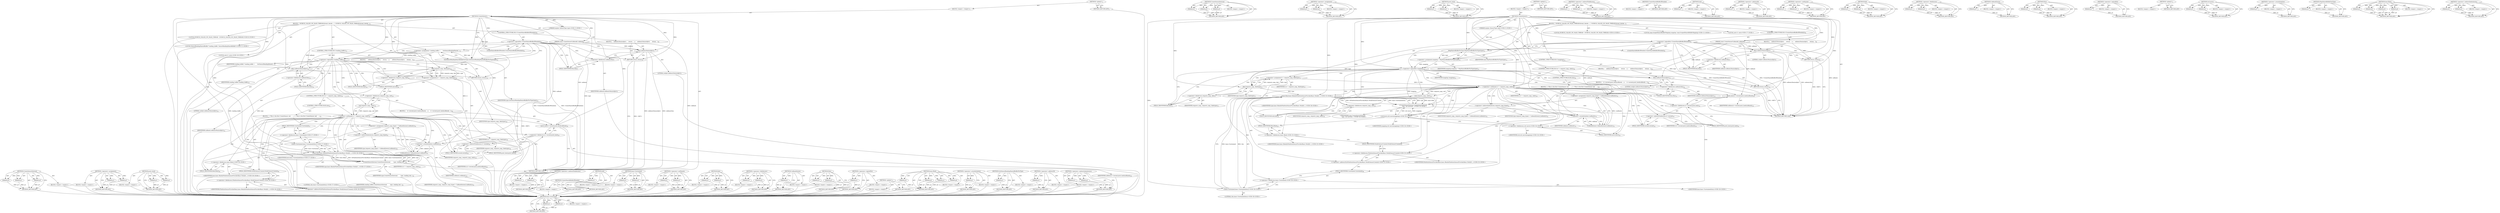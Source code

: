 digraph "&lt;operator&gt;.indirectIndexAccess" {
vulnerable_205 [label=<(METHOD,base.Unretained)>];
vulnerable_206 [label=<(PARAM,p1)>];
vulnerable_207 [label=<(PARAM,p2)>];
vulnerable_208 [label=<(BLOCK,&lt;empty&gt;,&lt;empty&gt;)>];
vulnerable_209 [label=<(METHOD_RETURN,ANY)>];
vulnerable_183 [label=<(METHOD,CreateSensorInternal)>];
vulnerable_184 [label=<(PARAM,p1)>];
vulnerable_185 [label=<(PARAM,p2)>];
vulnerable_186 [label=<(PARAM,p3)>];
vulnerable_187 [label=<(BLOCK,&lt;empty&gt;,&lt;empty&gt;)>];
vulnerable_188 [label=<(METHOD_RETURN,ANY)>];
vulnerable_137 [label=<(METHOD,&lt;operator&gt;.assignment)>];
vulnerable_138 [label=<(PARAM,p1)>];
vulnerable_139 [label=<(PARAM,p2)>];
vulnerable_140 [label=<(BLOCK,&lt;empty&gt;,&lt;empty&gt;)>];
vulnerable_141 [label=<(METHOD_RETURN,ANY)>];
vulnerable_160 [label=<(METHOD,push_back)>];
vulnerable_161 [label=<(PARAM,p1)>];
vulnerable_162 [label=<(PARAM,p2)>];
vulnerable_163 [label=<(BLOCK,&lt;empty&gt;,&lt;empty&gt;)>];
vulnerable_164 [label=<(METHOD_RETURN,ANY)>];
vulnerable_6 [label=<(METHOD,&lt;global&gt;)<SUB>1</SUB>>];
vulnerable_7 [label=<(BLOCK,&lt;empty&gt;,&lt;empty&gt;)<SUB>1</SUB>>];
vulnerable_8 [label=<(METHOD,CreateSensor)<SUB>1</SUB>>];
vulnerable_9 [label="<(PARAM,mojom::SensorType type)<SUB>2</SUB>>"];
vulnerable_10 [label=<(PARAM,const CreateSensorCallback&amp; callback)<SUB>3</SUB>>];
vulnerable_11 [label=<(BLOCK,{
  DCHECK_CALLED_ON_VALID_THREAD(thread_checke...,{
  DCHECK_CALLED_ON_VALID_THREAD(thread_checke...)<SUB>3</SUB>>];
vulnerable_12 [label="<(LOCAL,DCHECK_CALLED_ON_VALID_THREAD : DCHECK_CALLED_ON_VALID_THREAD)<SUB>4</SUB>>"];
vulnerable_13 [label=<(CONTROL_STRUCTURE,IF,if (!CreateSharedBufferIfNeeded()))<SUB>6</SUB>>];
vulnerable_14 [label=<(&lt;operator&gt;.logicalNot,!CreateSharedBufferIfNeeded())<SUB>6</SUB>>];
vulnerable_15 [label=<(CreateSharedBufferIfNeeded,CreateSharedBufferIfNeeded())<SUB>6</SUB>>];
vulnerable_16 [label=<(BLOCK,{
    callback.Run(nullptr);
     return;
   },{
    callback.Run(nullptr);
     return;
   })<SUB>6</SUB>>];
vulnerable_17 [label=<(Run,callback.Run(nullptr))<SUB>7</SUB>>];
vulnerable_18 [label=<(&lt;operator&gt;.fieldAccess,callback.Run)<SUB>7</SUB>>];
vulnerable_19 [label=<(IDENTIFIER,callback,callback.Run(nullptr))<SUB>7</SUB>>];
vulnerable_20 [label=<(FIELD_IDENTIFIER,Run,Run)<SUB>7</SUB>>];
vulnerable_21 [label=<(LITERAL,nullptr,callback.Run(nullptr))<SUB>7</SUB>>];
vulnerable_22 [label=<(RETURN,return;,return;)<SUB>8</SUB>>];
vulnerable_23 [label="<(LOCAL,mojo.ScopedSharedBufferMapping mapping: mojo.ScopedSharedBufferMapping)<SUB>11</SUB>>"];
vulnerable_24 [label=<(&lt;operator&gt;.assignment,mapping = MapSharedBufferForType(type))<SUB>11</SUB>>];
vulnerable_25 [label=<(IDENTIFIER,mapping,mapping = MapSharedBufferForType(type))<SUB>11</SUB>>];
vulnerable_26 [label=<(MapSharedBufferForType,MapSharedBufferForType(type))<SUB>11</SUB>>];
vulnerable_27 [label=<(IDENTIFIER,type,MapSharedBufferForType(type))<SUB>11</SUB>>];
vulnerable_28 [label=<(CONTROL_STRUCTURE,IF,if (!mapping))<SUB>12</SUB>>];
vulnerable_29 [label=<(&lt;operator&gt;.logicalNot,!mapping)<SUB>12</SUB>>];
vulnerable_30 [label=<(IDENTIFIER,mapping,!mapping)<SUB>12</SUB>>];
vulnerable_31 [label=<(BLOCK,{
     callback.Run(nullptr);
     return;
   },{
     callback.Run(nullptr);
     return;
   })<SUB>12</SUB>>];
vulnerable_32 [label=<(Run,callback.Run(nullptr))<SUB>13</SUB>>];
vulnerable_33 [label=<(&lt;operator&gt;.fieldAccess,callback.Run)<SUB>13</SUB>>];
vulnerable_34 [label=<(IDENTIFIER,callback,callback.Run(nullptr))<SUB>13</SUB>>];
vulnerable_35 [label=<(FIELD_IDENTIFIER,Run,Run)<SUB>13</SUB>>];
vulnerable_36 [label=<(LITERAL,nullptr,callback.Run(nullptr))<SUB>13</SUB>>];
vulnerable_37 [label=<(RETURN,return;,return;)<SUB>14</SUB>>];
vulnerable_38 [label="<(LOCAL,auto it: auto)<SUB>17</SUB>>"];
vulnerable_39 [label=<(&lt;operator&gt;.assignment,it = requests_map_.find(type))<SUB>17</SUB>>];
vulnerable_40 [label=<(IDENTIFIER,it,it = requests_map_.find(type))<SUB>17</SUB>>];
vulnerable_41 [label=<(find,requests_map_.find(type))<SUB>17</SUB>>];
vulnerable_42 [label=<(&lt;operator&gt;.fieldAccess,requests_map_.find)<SUB>17</SUB>>];
vulnerable_43 [label=<(IDENTIFIER,requests_map_,requests_map_.find(type))<SUB>17</SUB>>];
vulnerable_44 [label=<(FIELD_IDENTIFIER,find,find)<SUB>17</SUB>>];
vulnerable_45 [label=<(IDENTIFIER,type,requests_map_.find(type))<SUB>17</SUB>>];
vulnerable_46 [label=<(CONTROL_STRUCTURE,IF,if (it != requests_map_.end()))<SUB>18</SUB>>];
vulnerable_47 [label=<(&lt;operator&gt;.notEquals,it != requests_map_.end())<SUB>18</SUB>>];
vulnerable_48 [label=<(IDENTIFIER,it,it != requests_map_.end())<SUB>18</SUB>>];
vulnerable_49 [label=<(end,requests_map_.end())<SUB>18</SUB>>];
vulnerable_50 [label=<(&lt;operator&gt;.fieldAccess,requests_map_.end)<SUB>18</SUB>>];
vulnerable_51 [label=<(IDENTIFIER,requests_map_,requests_map_.end())<SUB>18</SUB>>];
vulnerable_52 [label=<(FIELD_IDENTIFIER,end,end)<SUB>18</SUB>>];
vulnerable_53 [label=<(BLOCK,{
    it-&gt;second.push_back(callback);
  },{
    it-&gt;second.push_back(callback);
  })<SUB>18</SUB>>];
vulnerable_54 [label=<(push_back,it-&gt;second.push_back(callback))<SUB>19</SUB>>];
vulnerable_55 [label=<(&lt;operator&gt;.fieldAccess,it-&gt;second.push_back)<SUB>19</SUB>>];
vulnerable_56 [label=<(&lt;operator&gt;.indirectFieldAccess,it-&gt;second)<SUB>19</SUB>>];
vulnerable_57 [label=<(IDENTIFIER,it,it-&gt;second.push_back(callback))<SUB>19</SUB>>];
vulnerable_58 [label=<(FIELD_IDENTIFIER,second,second)<SUB>19</SUB>>];
vulnerable_59 [label=<(FIELD_IDENTIFIER,push_back,push_back)<SUB>19</SUB>>];
vulnerable_60 [label=<(IDENTIFIER,callback,it-&gt;second.push_back(callback))<SUB>19</SUB>>];
vulnerable_61 [label=<(CONTROL_STRUCTURE,ELSE,else)<SUB>20</SUB>>];
vulnerable_62 [label=<(BLOCK,{  // This is the first CreateSensor call.
    ...,{  // This is the first CreateSensor call.
    ...)<SUB>20</SUB>>];
vulnerable_63 [label=<(&lt;operator&gt;.assignment,requests_map_[type] = CallbackQueue({callback}))<SUB>21</SUB>>];
vulnerable_64 [label=<(&lt;operator&gt;.indirectIndexAccess,requests_map_[type])<SUB>21</SUB>>];
vulnerable_65 [label=<(IDENTIFIER,requests_map_,requests_map_[type] = CallbackQueue({callback}))<SUB>21</SUB>>];
vulnerable_66 [label=<(IDENTIFIER,type,requests_map_[type] = CallbackQueue({callback}))<SUB>21</SUB>>];
vulnerable_67 [label=<(CallbackQueue,CallbackQueue({callback}))<SUB>21</SUB>>];
vulnerable_68 [label=<(&lt;operator&gt;.arrayInitializer,{callback})<SUB>21</SUB>>];
vulnerable_69 [label=<(IDENTIFIER,callback,{callback})<SUB>21</SUB>>];
vulnerable_70 [label="<(CreateSensorInternal,CreateSensorInternal(
        type, std::move(m...)<SUB>23</SUB>>"];
vulnerable_71 [label="<(IDENTIFIER,type,CreateSensorInternal(
        type, std::move(m...)<SUB>24</SUB>>"];
vulnerable_72 [label="<(std.move,std::move(mapping))<SUB>24</SUB>>"];
vulnerable_73 [label="<(&lt;operator&gt;.fieldAccess,std::move)<SUB>24</SUB>>"];
vulnerable_74 [label="<(IDENTIFIER,std,std::move(mapping))<SUB>24</SUB>>"];
vulnerable_75 [label=<(FIELD_IDENTIFIER,move,move)<SUB>24</SUB>>];
vulnerable_76 [label="<(IDENTIFIER,mapping,std::move(mapping))<SUB>24</SUB>>"];
vulnerable_77 [label="<(base.Bind,base::Bind(&amp;PlatformSensorProviderBase::NotifyS...)<SUB>25</SUB>>"];
vulnerable_78 [label="<(&lt;operator&gt;.fieldAccess,base::Bind)<SUB>25</SUB>>"];
vulnerable_79 [label="<(IDENTIFIER,base,base::Bind(&amp;PlatformSensorProviderBase::NotifyS...)<SUB>25</SUB>>"];
vulnerable_80 [label=<(FIELD_IDENTIFIER,Bind,Bind)<SUB>25</SUB>>];
vulnerable_81 [label="<(&lt;operator&gt;.addressOf,&amp;PlatformSensorProviderBase::NotifySensorCreated)<SUB>25</SUB>>"];
vulnerable_82 [label="<(&lt;operator&gt;.fieldAccess,PlatformSensorProviderBase::NotifySensorCreated)<SUB>25</SUB>>"];
vulnerable_83 [label="<(IDENTIFIER,PlatformSensorProviderBase,base::Bind(&amp;PlatformSensorProviderBase::NotifyS...)<SUB>25</SUB>>"];
vulnerable_84 [label=<(FIELD_IDENTIFIER,NotifySensorCreated,NotifySensorCreated)<SUB>25</SUB>>];
vulnerable_85 [label="<(base.Unretained,base::Unretained(this))<SUB>26</SUB>>"];
vulnerable_86 [label="<(&lt;operator&gt;.fieldAccess,base::Unretained)<SUB>26</SUB>>"];
vulnerable_87 [label="<(IDENTIFIER,base,base::Unretained(this))<SUB>26</SUB>>"];
vulnerable_88 [label=<(FIELD_IDENTIFIER,Unretained,Unretained)<SUB>26</SUB>>];
vulnerable_89 [label="<(LITERAL,this,base::Unretained(this))<SUB>26</SUB>>"];
vulnerable_90 [label="<(IDENTIFIER,type,base::Bind(&amp;PlatformSensorProviderBase::NotifyS...)<SUB>26</SUB>>"];
vulnerable_91 [label=<(METHOD_RETURN,void)<SUB>1</SUB>>];
vulnerable_93 [label=<(METHOD_RETURN,ANY)<SUB>1</SUB>>];
vulnerable_165 [label=<(METHOD,&lt;operator&gt;.indirectFieldAccess)>];
vulnerable_166 [label=<(PARAM,p1)>];
vulnerable_167 [label=<(PARAM,p2)>];
vulnerable_168 [label=<(BLOCK,&lt;empty&gt;,&lt;empty&gt;)>];
vulnerable_169 [label=<(METHOD_RETURN,ANY)>];
vulnerable_124 [label=<(METHOD,CreateSharedBufferIfNeeded)>];
vulnerable_125 [label=<(BLOCK,&lt;empty&gt;,&lt;empty&gt;)>];
vulnerable_126 [label=<(METHOD_RETURN,ANY)>];
vulnerable_156 [label=<(METHOD,end)>];
vulnerable_157 [label=<(PARAM,p1)>];
vulnerable_158 [label=<(BLOCK,&lt;empty&gt;,&lt;empty&gt;)>];
vulnerable_159 [label=<(METHOD_RETURN,ANY)>];
vulnerable_201 [label=<(METHOD,&lt;operator&gt;.addressOf)>];
vulnerable_202 [label=<(PARAM,p1)>];
vulnerable_203 [label=<(BLOCK,&lt;empty&gt;,&lt;empty&gt;)>];
vulnerable_204 [label=<(METHOD_RETURN,ANY)>];
vulnerable_151 [label=<(METHOD,&lt;operator&gt;.notEquals)>];
vulnerable_152 [label=<(PARAM,p1)>];
vulnerable_153 [label=<(PARAM,p2)>];
vulnerable_154 [label=<(BLOCK,&lt;empty&gt;,&lt;empty&gt;)>];
vulnerable_155 [label=<(METHOD_RETURN,ANY)>];
vulnerable_146 [label=<(METHOD,find)>];
vulnerable_147 [label=<(PARAM,p1)>];
vulnerable_148 [label=<(PARAM,p2)>];
vulnerable_149 [label=<(BLOCK,&lt;empty&gt;,&lt;empty&gt;)>];
vulnerable_150 [label=<(METHOD_RETURN,ANY)>];
vulnerable_132 [label=<(METHOD,&lt;operator&gt;.fieldAccess)>];
vulnerable_133 [label=<(PARAM,p1)>];
vulnerable_134 [label=<(PARAM,p2)>];
vulnerable_135 [label=<(BLOCK,&lt;empty&gt;,&lt;empty&gt;)>];
vulnerable_136 [label=<(METHOD_RETURN,ANY)>];
vulnerable_175 [label=<(METHOD,CallbackQueue)>];
vulnerable_176 [label=<(PARAM,p1)>];
vulnerable_177 [label=<(BLOCK,&lt;empty&gt;,&lt;empty&gt;)>];
vulnerable_178 [label=<(METHOD_RETURN,ANY)>];
vulnerable_127 [label=<(METHOD,Run)>];
vulnerable_128 [label=<(PARAM,p1)>];
vulnerable_129 [label=<(PARAM,p2)>];
vulnerable_130 [label=<(BLOCK,&lt;empty&gt;,&lt;empty&gt;)>];
vulnerable_131 [label=<(METHOD_RETURN,ANY)>];
vulnerable_120 [label=<(METHOD,&lt;operator&gt;.logicalNot)>];
vulnerable_121 [label=<(PARAM,p1)>];
vulnerable_122 [label=<(BLOCK,&lt;empty&gt;,&lt;empty&gt;)>];
vulnerable_123 [label=<(METHOD_RETURN,ANY)>];
vulnerable_114 [label=<(METHOD,&lt;global&gt;)<SUB>1</SUB>>];
vulnerable_115 [label=<(BLOCK,&lt;empty&gt;,&lt;empty&gt;)>];
vulnerable_116 [label=<(METHOD_RETURN,ANY)>];
vulnerable_189 [label=<(METHOD,std.move)>];
vulnerable_190 [label=<(PARAM,p1)>];
vulnerable_191 [label=<(PARAM,p2)>];
vulnerable_192 [label=<(BLOCK,&lt;empty&gt;,&lt;empty&gt;)>];
vulnerable_193 [label=<(METHOD_RETURN,ANY)>];
vulnerable_179 [label=<(METHOD,&lt;operator&gt;.arrayInitializer)>];
vulnerable_180 [label=<(PARAM,p1)>];
vulnerable_181 [label=<(BLOCK,&lt;empty&gt;,&lt;empty&gt;)>];
vulnerable_182 [label=<(METHOD_RETURN,ANY)>];
vulnerable_142 [label=<(METHOD,MapSharedBufferForType)>];
vulnerable_143 [label=<(PARAM,p1)>];
vulnerable_144 [label=<(BLOCK,&lt;empty&gt;,&lt;empty&gt;)>];
vulnerable_145 [label=<(METHOD_RETURN,ANY)>];
vulnerable_194 [label=<(METHOD,base.Bind)>];
vulnerable_195 [label=<(PARAM,p1)>];
vulnerable_196 [label=<(PARAM,p2)>];
vulnerable_197 [label=<(PARAM,p3)>];
vulnerable_198 [label=<(PARAM,p4)>];
vulnerable_199 [label=<(BLOCK,&lt;empty&gt;,&lt;empty&gt;)>];
vulnerable_200 [label=<(METHOD_RETURN,ANY)>];
vulnerable_170 [label=<(METHOD,&lt;operator&gt;.indirectIndexAccess)>];
vulnerable_171 [label=<(PARAM,p1)>];
vulnerable_172 [label=<(PARAM,p2)>];
vulnerable_173 [label=<(BLOCK,&lt;empty&gt;,&lt;empty&gt;)>];
vulnerable_174 [label=<(METHOD_RETURN,ANY)>];
fixed_179 [label=<(METHOD,CreateSensorInternal)>];
fixed_180 [label=<(PARAM,p1)>];
fixed_181 [label=<(PARAM,p2)>];
fixed_182 [label=<(PARAM,p3)>];
fixed_183 [label=<(BLOCK,&lt;empty&gt;,&lt;empty&gt;)>];
fixed_184 [label=<(METHOD_RETURN,ANY)>];
fixed_133 [label=<(METHOD,&lt;operator&gt;.assignment)>];
fixed_134 [label=<(PARAM,p1)>];
fixed_135 [label=<(PARAM,p2)>];
fixed_136 [label=<(BLOCK,&lt;empty&gt;,&lt;empty&gt;)>];
fixed_137 [label=<(METHOD_RETURN,ANY)>];
fixed_156 [label=<(METHOD,push_back)>];
fixed_157 [label=<(PARAM,p1)>];
fixed_158 [label=<(PARAM,p2)>];
fixed_159 [label=<(BLOCK,&lt;empty&gt;,&lt;empty&gt;)>];
fixed_160 [label=<(METHOD_RETURN,ANY)>];
fixed_6 [label=<(METHOD,&lt;global&gt;)<SUB>1</SUB>>];
fixed_7 [label=<(BLOCK,&lt;empty&gt;,&lt;empty&gt;)<SUB>1</SUB>>];
fixed_8 [label=<(METHOD,CreateSensor)<SUB>1</SUB>>];
fixed_9 [label="<(PARAM,mojom::SensorType type)<SUB>2</SUB>>"];
fixed_10 [label=<(PARAM,const CreateSensorCallback&amp; callback)<SUB>3</SUB>>];
fixed_11 [label=<(BLOCK,{
  DCHECK_CALLED_ON_VALID_THREAD(thread_checke...,{
  DCHECK_CALLED_ON_VALID_THREAD(thread_checke...)<SUB>3</SUB>>];
fixed_12 [label="<(LOCAL,DCHECK_CALLED_ON_VALID_THREAD : DCHECK_CALLED_ON_VALID_THREAD)<SUB>4</SUB>>"];
fixed_13 [label=<(CONTROL_STRUCTURE,IF,if (!CreateSharedBufferIfNeeded()))<SUB>6</SUB>>];
fixed_14 [label=<(&lt;operator&gt;.logicalNot,!CreateSharedBufferIfNeeded())<SUB>6</SUB>>];
fixed_15 [label=<(CreateSharedBufferIfNeeded,CreateSharedBufferIfNeeded())<SUB>6</SUB>>];
fixed_16 [label=<(BLOCK,{
    callback.Run(nullptr);
     return;
   },{
    callback.Run(nullptr);
     return;
   })<SUB>6</SUB>>];
fixed_17 [label=<(Run,callback.Run(nullptr))<SUB>7</SUB>>];
fixed_18 [label=<(&lt;operator&gt;.fieldAccess,callback.Run)<SUB>7</SUB>>];
fixed_19 [label=<(IDENTIFIER,callback,callback.Run(nullptr))<SUB>7</SUB>>];
fixed_20 [label=<(FIELD_IDENTIFIER,Run,Run)<SUB>7</SUB>>];
fixed_21 [label=<(LITERAL,nullptr,callback.Run(nullptr))<SUB>7</SUB>>];
fixed_22 [label=<(RETURN,return;,return;)<SUB>8</SUB>>];
fixed_23 [label="<(LOCAL,SensorReadingSharedBuffer* reading_buffer: SensorReadingSharedBuffer*)<SUB>11</SUB>>"];
fixed_24 [label=<(&lt;operator&gt;.assignment,* reading_buffer =
      GetSensorReadingShared...)<SUB>11</SUB>>];
fixed_25 [label=<(IDENTIFIER,reading_buffer,* reading_buffer =
      GetSensorReadingShared...)<SUB>11</SUB>>];
fixed_26 [label=<(GetSensorReadingSharedBufferForType,GetSensorReadingSharedBufferForType(type))<SUB>12</SUB>>];
fixed_27 [label=<(IDENTIFIER,type,GetSensorReadingSharedBufferForType(type))<SUB>12</SUB>>];
fixed_28 [label=<(CONTROL_STRUCTURE,IF,if (!reading_buffer))<SUB>13</SUB>>];
fixed_29 [label=<(&lt;operator&gt;.logicalNot,!reading_buffer)<SUB>13</SUB>>];
fixed_30 [label=<(IDENTIFIER,reading_buffer,!reading_buffer)<SUB>13</SUB>>];
fixed_31 [label=<(BLOCK,{
     callback.Run(nullptr);
     return;
   },{
     callback.Run(nullptr);
     return;
   })<SUB>13</SUB>>];
fixed_32 [label=<(Run,callback.Run(nullptr))<SUB>14</SUB>>];
fixed_33 [label=<(&lt;operator&gt;.fieldAccess,callback.Run)<SUB>14</SUB>>];
fixed_34 [label=<(IDENTIFIER,callback,callback.Run(nullptr))<SUB>14</SUB>>];
fixed_35 [label=<(FIELD_IDENTIFIER,Run,Run)<SUB>14</SUB>>];
fixed_36 [label=<(LITERAL,nullptr,callback.Run(nullptr))<SUB>14</SUB>>];
fixed_37 [label=<(RETURN,return;,return;)<SUB>15</SUB>>];
fixed_38 [label="<(LOCAL,auto it: auto)<SUB>18</SUB>>"];
fixed_39 [label=<(&lt;operator&gt;.assignment,it = requests_map_.find(type))<SUB>18</SUB>>];
fixed_40 [label=<(IDENTIFIER,it,it = requests_map_.find(type))<SUB>18</SUB>>];
fixed_41 [label=<(find,requests_map_.find(type))<SUB>18</SUB>>];
fixed_42 [label=<(&lt;operator&gt;.fieldAccess,requests_map_.find)<SUB>18</SUB>>];
fixed_43 [label=<(IDENTIFIER,requests_map_,requests_map_.find(type))<SUB>18</SUB>>];
fixed_44 [label=<(FIELD_IDENTIFIER,find,find)<SUB>18</SUB>>];
fixed_45 [label=<(IDENTIFIER,type,requests_map_.find(type))<SUB>18</SUB>>];
fixed_46 [label=<(CONTROL_STRUCTURE,IF,if (it != requests_map_.end()))<SUB>19</SUB>>];
fixed_47 [label=<(&lt;operator&gt;.notEquals,it != requests_map_.end())<SUB>19</SUB>>];
fixed_48 [label=<(IDENTIFIER,it,it != requests_map_.end())<SUB>19</SUB>>];
fixed_49 [label=<(end,requests_map_.end())<SUB>19</SUB>>];
fixed_50 [label=<(&lt;operator&gt;.fieldAccess,requests_map_.end)<SUB>19</SUB>>];
fixed_51 [label=<(IDENTIFIER,requests_map_,requests_map_.end())<SUB>19</SUB>>];
fixed_52 [label=<(FIELD_IDENTIFIER,end,end)<SUB>19</SUB>>];
fixed_53 [label=<(BLOCK,{
    it-&gt;second.push_back(callback);
  },{
    it-&gt;second.push_back(callback);
  })<SUB>19</SUB>>];
fixed_54 [label=<(push_back,it-&gt;second.push_back(callback))<SUB>20</SUB>>];
fixed_55 [label=<(&lt;operator&gt;.fieldAccess,it-&gt;second.push_back)<SUB>20</SUB>>];
fixed_56 [label=<(&lt;operator&gt;.indirectFieldAccess,it-&gt;second)<SUB>20</SUB>>];
fixed_57 [label=<(IDENTIFIER,it,it-&gt;second.push_back(callback))<SUB>20</SUB>>];
fixed_58 [label=<(FIELD_IDENTIFIER,second,second)<SUB>20</SUB>>];
fixed_59 [label=<(FIELD_IDENTIFIER,push_back,push_back)<SUB>20</SUB>>];
fixed_60 [label=<(IDENTIFIER,callback,it-&gt;second.push_back(callback))<SUB>20</SUB>>];
fixed_61 [label=<(CONTROL_STRUCTURE,ELSE,else)<SUB>21</SUB>>];
fixed_62 [label=<(BLOCK,{  // This is the first CreateSensor call.
    ...,{  // This is the first CreateSensor call.
    ...)<SUB>21</SUB>>];
fixed_63 [label=<(&lt;operator&gt;.assignment,requests_map_[type] = CallbackQueue({callback}))<SUB>22</SUB>>];
fixed_64 [label=<(&lt;operator&gt;.indirectIndexAccess,requests_map_[type])<SUB>22</SUB>>];
fixed_65 [label=<(IDENTIFIER,requests_map_,requests_map_[type] = CallbackQueue({callback}))<SUB>22</SUB>>];
fixed_66 [label=<(IDENTIFIER,type,requests_map_[type] = CallbackQueue({callback}))<SUB>22</SUB>>];
fixed_67 [label=<(CallbackQueue,CallbackQueue({callback}))<SUB>22</SUB>>];
fixed_68 [label=<(&lt;operator&gt;.arrayInitializer,{callback})<SUB>22</SUB>>];
fixed_69 [label=<(IDENTIFIER,callback,{callback})<SUB>22</SUB>>];
fixed_70 [label=<(CreateSensorInternal,CreateSensorInternal(
        type, reading_buf...)<SUB>24</SUB>>];
fixed_71 [label=<(IDENTIFIER,type,CreateSensorInternal(
        type, reading_buf...)<SUB>25</SUB>>];
fixed_72 [label=<(IDENTIFIER,reading_buffer,CreateSensorInternal(
        type, reading_buf...)<SUB>25</SUB>>];
fixed_73 [label="<(base.Bind,base::Bind(&amp;PlatformSensorProviderBase::NotifyS...)<SUB>26</SUB>>"];
fixed_74 [label="<(&lt;operator&gt;.fieldAccess,base::Bind)<SUB>26</SUB>>"];
fixed_75 [label="<(IDENTIFIER,base,base::Bind(&amp;PlatformSensorProviderBase::NotifyS...)<SUB>26</SUB>>"];
fixed_76 [label=<(FIELD_IDENTIFIER,Bind,Bind)<SUB>26</SUB>>];
fixed_77 [label="<(&lt;operator&gt;.addressOf,&amp;PlatformSensorProviderBase::NotifySensorCreated)<SUB>26</SUB>>"];
fixed_78 [label="<(&lt;operator&gt;.fieldAccess,PlatformSensorProviderBase::NotifySensorCreated)<SUB>26</SUB>>"];
fixed_79 [label="<(IDENTIFIER,PlatformSensorProviderBase,base::Bind(&amp;PlatformSensorProviderBase::NotifyS...)<SUB>26</SUB>>"];
fixed_80 [label=<(FIELD_IDENTIFIER,NotifySensorCreated,NotifySensorCreated)<SUB>26</SUB>>];
fixed_81 [label="<(base.Unretained,base::Unretained(this))<SUB>27</SUB>>"];
fixed_82 [label="<(&lt;operator&gt;.fieldAccess,base::Unretained)<SUB>27</SUB>>"];
fixed_83 [label="<(IDENTIFIER,base,base::Unretained(this))<SUB>27</SUB>>"];
fixed_84 [label=<(FIELD_IDENTIFIER,Unretained,Unretained)<SUB>27</SUB>>];
fixed_85 [label="<(LITERAL,this,base::Unretained(this))<SUB>27</SUB>>"];
fixed_86 [label="<(IDENTIFIER,type,base::Bind(&amp;PlatformSensorProviderBase::NotifyS...)<SUB>27</SUB>>"];
fixed_87 [label=<(METHOD_RETURN,void)<SUB>1</SUB>>];
fixed_89 [label=<(METHOD_RETURN,ANY)<SUB>1</SUB>>];
fixed_161 [label=<(METHOD,&lt;operator&gt;.indirectFieldAccess)>];
fixed_162 [label=<(PARAM,p1)>];
fixed_163 [label=<(PARAM,p2)>];
fixed_164 [label=<(BLOCK,&lt;empty&gt;,&lt;empty&gt;)>];
fixed_165 [label=<(METHOD_RETURN,ANY)>];
fixed_120 [label=<(METHOD,CreateSharedBufferIfNeeded)>];
fixed_121 [label=<(BLOCK,&lt;empty&gt;,&lt;empty&gt;)>];
fixed_122 [label=<(METHOD_RETURN,ANY)>];
fixed_152 [label=<(METHOD,end)>];
fixed_153 [label=<(PARAM,p1)>];
fixed_154 [label=<(BLOCK,&lt;empty&gt;,&lt;empty&gt;)>];
fixed_155 [label=<(METHOD_RETURN,ANY)>];
fixed_196 [label=<(METHOD,base.Unretained)>];
fixed_197 [label=<(PARAM,p1)>];
fixed_198 [label=<(PARAM,p2)>];
fixed_199 [label=<(BLOCK,&lt;empty&gt;,&lt;empty&gt;)>];
fixed_200 [label=<(METHOD_RETURN,ANY)>];
fixed_147 [label=<(METHOD,&lt;operator&gt;.notEquals)>];
fixed_148 [label=<(PARAM,p1)>];
fixed_149 [label=<(PARAM,p2)>];
fixed_150 [label=<(BLOCK,&lt;empty&gt;,&lt;empty&gt;)>];
fixed_151 [label=<(METHOD_RETURN,ANY)>];
fixed_142 [label=<(METHOD,find)>];
fixed_143 [label=<(PARAM,p1)>];
fixed_144 [label=<(PARAM,p2)>];
fixed_145 [label=<(BLOCK,&lt;empty&gt;,&lt;empty&gt;)>];
fixed_146 [label=<(METHOD_RETURN,ANY)>];
fixed_128 [label=<(METHOD,&lt;operator&gt;.fieldAccess)>];
fixed_129 [label=<(PARAM,p1)>];
fixed_130 [label=<(PARAM,p2)>];
fixed_131 [label=<(BLOCK,&lt;empty&gt;,&lt;empty&gt;)>];
fixed_132 [label=<(METHOD_RETURN,ANY)>];
fixed_171 [label=<(METHOD,CallbackQueue)>];
fixed_172 [label=<(PARAM,p1)>];
fixed_173 [label=<(BLOCK,&lt;empty&gt;,&lt;empty&gt;)>];
fixed_174 [label=<(METHOD_RETURN,ANY)>];
fixed_123 [label=<(METHOD,Run)>];
fixed_124 [label=<(PARAM,p1)>];
fixed_125 [label=<(PARAM,p2)>];
fixed_126 [label=<(BLOCK,&lt;empty&gt;,&lt;empty&gt;)>];
fixed_127 [label=<(METHOD_RETURN,ANY)>];
fixed_116 [label=<(METHOD,&lt;operator&gt;.logicalNot)>];
fixed_117 [label=<(PARAM,p1)>];
fixed_118 [label=<(BLOCK,&lt;empty&gt;,&lt;empty&gt;)>];
fixed_119 [label=<(METHOD_RETURN,ANY)>];
fixed_110 [label=<(METHOD,&lt;global&gt;)<SUB>1</SUB>>];
fixed_111 [label=<(BLOCK,&lt;empty&gt;,&lt;empty&gt;)>];
fixed_112 [label=<(METHOD_RETURN,ANY)>];
fixed_185 [label=<(METHOD,base.Bind)>];
fixed_186 [label=<(PARAM,p1)>];
fixed_187 [label=<(PARAM,p2)>];
fixed_188 [label=<(PARAM,p3)>];
fixed_189 [label=<(PARAM,p4)>];
fixed_190 [label=<(BLOCK,&lt;empty&gt;,&lt;empty&gt;)>];
fixed_191 [label=<(METHOD_RETURN,ANY)>];
fixed_175 [label=<(METHOD,&lt;operator&gt;.arrayInitializer)>];
fixed_176 [label=<(PARAM,p1)>];
fixed_177 [label=<(BLOCK,&lt;empty&gt;,&lt;empty&gt;)>];
fixed_178 [label=<(METHOD_RETURN,ANY)>];
fixed_138 [label=<(METHOD,GetSensorReadingSharedBufferForType)>];
fixed_139 [label=<(PARAM,p1)>];
fixed_140 [label=<(BLOCK,&lt;empty&gt;,&lt;empty&gt;)>];
fixed_141 [label=<(METHOD_RETURN,ANY)>];
fixed_192 [label=<(METHOD,&lt;operator&gt;.addressOf)>];
fixed_193 [label=<(PARAM,p1)>];
fixed_194 [label=<(BLOCK,&lt;empty&gt;,&lt;empty&gt;)>];
fixed_195 [label=<(METHOD_RETURN,ANY)>];
fixed_166 [label=<(METHOD,&lt;operator&gt;.indirectIndexAccess)>];
fixed_167 [label=<(PARAM,p1)>];
fixed_168 [label=<(PARAM,p2)>];
fixed_169 [label=<(BLOCK,&lt;empty&gt;,&lt;empty&gt;)>];
fixed_170 [label=<(METHOD_RETURN,ANY)>];
vulnerable_205 -> vulnerable_206  [key=0, label="AST: "];
vulnerable_205 -> vulnerable_206  [key=1, label="DDG: "];
vulnerable_205 -> vulnerable_208  [key=0, label="AST: "];
vulnerable_205 -> vulnerable_207  [key=0, label="AST: "];
vulnerable_205 -> vulnerable_207  [key=1, label="DDG: "];
vulnerable_205 -> vulnerable_209  [key=0, label="AST: "];
vulnerable_205 -> vulnerable_209  [key=1, label="CFG: "];
vulnerable_206 -> vulnerable_209  [key=0, label="DDG: p1"];
vulnerable_207 -> vulnerable_209  [key=0, label="DDG: p2"];
vulnerable_183 -> vulnerable_184  [key=0, label="AST: "];
vulnerable_183 -> vulnerable_184  [key=1, label="DDG: "];
vulnerable_183 -> vulnerable_187  [key=0, label="AST: "];
vulnerable_183 -> vulnerable_185  [key=0, label="AST: "];
vulnerable_183 -> vulnerable_185  [key=1, label="DDG: "];
vulnerable_183 -> vulnerable_188  [key=0, label="AST: "];
vulnerable_183 -> vulnerable_188  [key=1, label="CFG: "];
vulnerable_183 -> vulnerable_186  [key=0, label="AST: "];
vulnerable_183 -> vulnerable_186  [key=1, label="DDG: "];
vulnerable_184 -> vulnerable_188  [key=0, label="DDG: p1"];
vulnerable_185 -> vulnerable_188  [key=0, label="DDG: p2"];
vulnerable_186 -> vulnerable_188  [key=0, label="DDG: p3"];
vulnerable_137 -> vulnerable_138  [key=0, label="AST: "];
vulnerable_137 -> vulnerable_138  [key=1, label="DDG: "];
vulnerable_137 -> vulnerable_140  [key=0, label="AST: "];
vulnerable_137 -> vulnerable_139  [key=0, label="AST: "];
vulnerable_137 -> vulnerable_139  [key=1, label="DDG: "];
vulnerable_137 -> vulnerable_141  [key=0, label="AST: "];
vulnerable_137 -> vulnerable_141  [key=1, label="CFG: "];
vulnerable_138 -> vulnerable_141  [key=0, label="DDG: p1"];
vulnerable_139 -> vulnerable_141  [key=0, label="DDG: p2"];
vulnerable_160 -> vulnerable_161  [key=0, label="AST: "];
vulnerable_160 -> vulnerable_161  [key=1, label="DDG: "];
vulnerable_160 -> vulnerable_163  [key=0, label="AST: "];
vulnerable_160 -> vulnerable_162  [key=0, label="AST: "];
vulnerable_160 -> vulnerable_162  [key=1, label="DDG: "];
vulnerable_160 -> vulnerable_164  [key=0, label="AST: "];
vulnerable_160 -> vulnerable_164  [key=1, label="CFG: "];
vulnerable_161 -> vulnerable_164  [key=0, label="DDG: p1"];
vulnerable_162 -> vulnerable_164  [key=0, label="DDG: p2"];
vulnerable_6 -> vulnerable_7  [key=0, label="AST: "];
vulnerable_6 -> vulnerable_93  [key=0, label="AST: "];
vulnerable_6 -> vulnerable_93  [key=1, label="CFG: "];
vulnerable_7 -> vulnerable_8  [key=0, label="AST: "];
vulnerable_8 -> vulnerable_9  [key=0, label="AST: "];
vulnerable_8 -> vulnerable_9  [key=1, label="DDG: "];
vulnerable_8 -> vulnerable_10  [key=0, label="AST: "];
vulnerable_8 -> vulnerable_10  [key=1, label="DDG: "];
vulnerable_8 -> vulnerable_11  [key=0, label="AST: "];
vulnerable_8 -> vulnerable_91  [key=0, label="AST: "];
vulnerable_8 -> vulnerable_15  [key=0, label="CFG: "];
vulnerable_8 -> vulnerable_14  [key=0, label="DDG: "];
vulnerable_8 -> vulnerable_22  [key=0, label="DDG: "];
vulnerable_8 -> vulnerable_26  [key=0, label="DDG: "];
vulnerable_8 -> vulnerable_29  [key=0, label="DDG: "];
vulnerable_8 -> vulnerable_37  [key=0, label="DDG: "];
vulnerable_8 -> vulnerable_41  [key=0, label="DDG: "];
vulnerable_8 -> vulnerable_47  [key=0, label="DDG: "];
vulnerable_8 -> vulnerable_17  [key=0, label="DDG: "];
vulnerable_8 -> vulnerable_32  [key=0, label="DDG: "];
vulnerable_8 -> vulnerable_54  [key=0, label="DDG: "];
vulnerable_8 -> vulnerable_70  [key=0, label="DDG: "];
vulnerable_8 -> vulnerable_72  [key=0, label="DDG: "];
vulnerable_8 -> vulnerable_77  [key=0, label="DDG: "];
vulnerable_8 -> vulnerable_68  [key=0, label="DDG: "];
vulnerable_8 -> vulnerable_85  [key=0, label="DDG: "];
vulnerable_9 -> vulnerable_91  [key=0, label="DDG: type"];
vulnerable_9 -> vulnerable_26  [key=0, label="DDG: type"];
vulnerable_10 -> vulnerable_91  [key=0, label="DDG: callback"];
vulnerable_10 -> vulnerable_17  [key=0, label="DDG: callback"];
vulnerable_10 -> vulnerable_32  [key=0, label="DDG: callback"];
vulnerable_10 -> vulnerable_54  [key=0, label="DDG: callback"];
vulnerable_10 -> vulnerable_68  [key=0, label="DDG: callback"];
vulnerable_11 -> vulnerable_12  [key=0, label="AST: "];
vulnerable_11 -> vulnerable_13  [key=0, label="AST: "];
vulnerable_11 -> vulnerable_23  [key=0, label="AST: "];
vulnerable_11 -> vulnerable_24  [key=0, label="AST: "];
vulnerable_11 -> vulnerable_28  [key=0, label="AST: "];
vulnerable_11 -> vulnerable_38  [key=0, label="AST: "];
vulnerable_11 -> vulnerable_39  [key=0, label="AST: "];
vulnerable_11 -> vulnerable_46  [key=0, label="AST: "];
vulnerable_13 -> vulnerable_14  [key=0, label="AST: "];
vulnerable_13 -> vulnerable_16  [key=0, label="AST: "];
vulnerable_14 -> vulnerable_15  [key=0, label="AST: "];
vulnerable_14 -> vulnerable_20  [key=0, label="CFG: "];
vulnerable_14 -> vulnerable_20  [key=1, label="CDG: "];
vulnerable_14 -> vulnerable_26  [key=0, label="CFG: "];
vulnerable_14 -> vulnerable_26  [key=1, label="CDG: "];
vulnerable_14 -> vulnerable_91  [key=0, label="DDG: CreateSharedBufferIfNeeded()"];
vulnerable_14 -> vulnerable_91  [key=1, label="DDG: !CreateSharedBufferIfNeeded()"];
vulnerable_14 -> vulnerable_17  [key=0, label="CDG: "];
vulnerable_14 -> vulnerable_22  [key=0, label="CDG: "];
vulnerable_14 -> vulnerable_29  [key=0, label="CDG: "];
vulnerable_14 -> vulnerable_18  [key=0, label="CDG: "];
vulnerable_14 -> vulnerable_24  [key=0, label="CDG: "];
vulnerable_15 -> vulnerable_14  [key=0, label="CFG: "];
vulnerable_16 -> vulnerable_17  [key=0, label="AST: "];
vulnerable_16 -> vulnerable_22  [key=0, label="AST: "];
vulnerable_17 -> vulnerable_18  [key=0, label="AST: "];
vulnerable_17 -> vulnerable_21  [key=0, label="AST: "];
vulnerable_17 -> vulnerable_22  [key=0, label="CFG: "];
vulnerable_17 -> vulnerable_91  [key=0, label="DDG: callback.Run"];
vulnerable_17 -> vulnerable_91  [key=1, label="DDG: callback.Run(nullptr)"];
vulnerable_18 -> vulnerable_19  [key=0, label="AST: "];
vulnerable_18 -> vulnerable_20  [key=0, label="AST: "];
vulnerable_18 -> vulnerable_17  [key=0, label="CFG: "];
vulnerable_20 -> vulnerable_18  [key=0, label="CFG: "];
vulnerable_22 -> vulnerable_91  [key=0, label="CFG: "];
vulnerable_22 -> vulnerable_91  [key=1, label="DDG: &lt;RET&gt;"];
vulnerable_24 -> vulnerable_25  [key=0, label="AST: "];
vulnerable_24 -> vulnerable_26  [key=0, label="AST: "];
vulnerable_24 -> vulnerable_29  [key=0, label="CFG: "];
vulnerable_24 -> vulnerable_29  [key=1, label="DDG: mapping"];
vulnerable_26 -> vulnerable_27  [key=0, label="AST: "];
vulnerable_26 -> vulnerable_24  [key=0, label="CFG: "];
vulnerable_26 -> vulnerable_24  [key=1, label="DDG: type"];
vulnerable_26 -> vulnerable_41  [key=0, label="DDG: type"];
vulnerable_28 -> vulnerable_29  [key=0, label="AST: "];
vulnerable_28 -> vulnerable_31  [key=0, label="AST: "];
vulnerable_29 -> vulnerable_30  [key=0, label="AST: "];
vulnerable_29 -> vulnerable_35  [key=0, label="CFG: "];
vulnerable_29 -> vulnerable_35  [key=1, label="CDG: "];
vulnerable_29 -> vulnerable_44  [key=0, label="CFG: "];
vulnerable_29 -> vulnerable_44  [key=1, label="CDG: "];
vulnerable_29 -> vulnerable_72  [key=0, label="DDG: mapping"];
vulnerable_29 -> vulnerable_47  [key=0, label="CDG: "];
vulnerable_29 -> vulnerable_32  [key=0, label="CDG: "];
vulnerable_29 -> vulnerable_49  [key=0, label="CDG: "];
vulnerable_29 -> vulnerable_42  [key=0, label="CDG: "];
vulnerable_29 -> vulnerable_52  [key=0, label="CDG: "];
vulnerable_29 -> vulnerable_37  [key=0, label="CDG: "];
vulnerable_29 -> vulnerable_50  [key=0, label="CDG: "];
vulnerable_29 -> vulnerable_33  [key=0, label="CDG: "];
vulnerable_29 -> vulnerable_41  [key=0, label="CDG: "];
vulnerable_29 -> vulnerable_39  [key=0, label="CDG: "];
vulnerable_31 -> vulnerable_32  [key=0, label="AST: "];
vulnerable_31 -> vulnerable_37  [key=0, label="AST: "];
vulnerable_32 -> vulnerable_33  [key=0, label="AST: "];
vulnerable_32 -> vulnerable_36  [key=0, label="AST: "];
vulnerable_32 -> vulnerable_37  [key=0, label="CFG: "];
vulnerable_33 -> vulnerable_34  [key=0, label="AST: "];
vulnerable_33 -> vulnerable_35  [key=0, label="AST: "];
vulnerable_33 -> vulnerable_32  [key=0, label="CFG: "];
vulnerable_35 -> vulnerable_33  [key=0, label="CFG: "];
vulnerable_37 -> vulnerable_91  [key=0, label="CFG: "];
vulnerable_37 -> vulnerable_91  [key=1, label="DDG: &lt;RET&gt;"];
vulnerable_39 -> vulnerable_40  [key=0, label="AST: "];
vulnerable_39 -> vulnerable_41  [key=0, label="AST: "];
vulnerable_39 -> vulnerable_52  [key=0, label="CFG: "];
vulnerable_39 -> vulnerable_47  [key=0, label="DDG: it"];
vulnerable_41 -> vulnerable_42  [key=0, label="AST: "];
vulnerable_41 -> vulnerable_45  [key=0, label="AST: "];
vulnerable_41 -> vulnerable_39  [key=0, label="CFG: "];
vulnerable_41 -> vulnerable_39  [key=1, label="DDG: requests_map_.find"];
vulnerable_41 -> vulnerable_39  [key=2, label="DDG: type"];
vulnerable_41 -> vulnerable_77  [key=0, label="DDG: type"];
vulnerable_42 -> vulnerable_43  [key=0, label="AST: "];
vulnerable_42 -> vulnerable_44  [key=0, label="AST: "];
vulnerable_42 -> vulnerable_41  [key=0, label="CFG: "];
vulnerable_44 -> vulnerable_42  [key=0, label="CFG: "];
vulnerable_46 -> vulnerable_47  [key=0, label="AST: "];
vulnerable_46 -> vulnerable_53  [key=0, label="AST: "];
vulnerable_46 -> vulnerable_61  [key=0, label="AST: "];
vulnerable_47 -> vulnerable_48  [key=0, label="AST: "];
vulnerable_47 -> vulnerable_49  [key=0, label="AST: "];
vulnerable_47 -> vulnerable_58  [key=0, label="CFG: "];
vulnerable_47 -> vulnerable_58  [key=1, label="CDG: "];
vulnerable_47 -> vulnerable_64  [key=0, label="CFG: "];
vulnerable_47 -> vulnerable_64  [key=1, label="CDG: "];
vulnerable_47 -> vulnerable_68  [key=0, label="CDG: "];
vulnerable_47 -> vulnerable_73  [key=0, label="CDG: "];
vulnerable_47 -> vulnerable_77  [key=0, label="CDG: "];
vulnerable_47 -> vulnerable_75  [key=0, label="CDG: "];
vulnerable_47 -> vulnerable_81  [key=0, label="CDG: "];
vulnerable_47 -> vulnerable_84  [key=0, label="CDG: "];
vulnerable_47 -> vulnerable_85  [key=0, label="CDG: "];
vulnerable_47 -> vulnerable_72  [key=0, label="CDG: "];
vulnerable_47 -> vulnerable_56  [key=0, label="CDG: "];
vulnerable_47 -> vulnerable_67  [key=0, label="CDG: "];
vulnerable_47 -> vulnerable_59  [key=0, label="CDG: "];
vulnerable_47 -> vulnerable_82  [key=0, label="CDG: "];
vulnerable_47 -> vulnerable_54  [key=0, label="CDG: "];
vulnerable_47 -> vulnerable_80  [key=0, label="CDG: "];
vulnerable_47 -> vulnerable_88  [key=0, label="CDG: "];
vulnerable_47 -> vulnerable_70  [key=0, label="CDG: "];
vulnerable_47 -> vulnerable_63  [key=0, label="CDG: "];
vulnerable_47 -> vulnerable_55  [key=0, label="CDG: "];
vulnerable_47 -> vulnerable_78  [key=0, label="CDG: "];
vulnerable_47 -> vulnerable_86  [key=0, label="CDG: "];
vulnerable_49 -> vulnerable_50  [key=0, label="AST: "];
vulnerable_49 -> vulnerable_47  [key=0, label="CFG: "];
vulnerable_49 -> vulnerable_47  [key=1, label="DDG: requests_map_.end"];
vulnerable_50 -> vulnerable_51  [key=0, label="AST: "];
vulnerable_50 -> vulnerable_52  [key=0, label="AST: "];
vulnerable_50 -> vulnerable_49  [key=0, label="CFG: "];
vulnerable_52 -> vulnerable_50  [key=0, label="CFG: "];
vulnerable_53 -> vulnerable_54  [key=0, label="AST: "];
vulnerable_54 -> vulnerable_55  [key=0, label="AST: "];
vulnerable_54 -> vulnerable_60  [key=0, label="AST: "];
vulnerable_54 -> vulnerable_91  [key=0, label="CFG: "];
vulnerable_55 -> vulnerable_56  [key=0, label="AST: "];
vulnerable_55 -> vulnerable_59  [key=0, label="AST: "];
vulnerable_55 -> vulnerable_54  [key=0, label="CFG: "];
vulnerable_56 -> vulnerable_57  [key=0, label="AST: "];
vulnerable_56 -> vulnerable_58  [key=0, label="AST: "];
vulnerable_56 -> vulnerable_59  [key=0, label="CFG: "];
vulnerable_58 -> vulnerable_56  [key=0, label="CFG: "];
vulnerable_59 -> vulnerable_55  [key=0, label="CFG: "];
vulnerable_61 -> vulnerable_62  [key=0, label="AST: "];
vulnerable_62 -> vulnerable_63  [key=0, label="AST: "];
vulnerable_62 -> vulnerable_70  [key=0, label="AST: "];
vulnerable_63 -> vulnerable_64  [key=0, label="AST: "];
vulnerable_63 -> vulnerable_67  [key=0, label="AST: "];
vulnerable_63 -> vulnerable_75  [key=0, label="CFG: "];
vulnerable_64 -> vulnerable_65  [key=0, label="AST: "];
vulnerable_64 -> vulnerable_66  [key=0, label="AST: "];
vulnerable_64 -> vulnerable_68  [key=0, label="CFG: "];
vulnerable_67 -> vulnerable_68  [key=0, label="AST: "];
vulnerable_67 -> vulnerable_63  [key=0, label="CFG: "];
vulnerable_67 -> vulnerable_63  [key=1, label="DDG: {callback}"];
vulnerable_68 -> vulnerable_69  [key=0, label="AST: "];
vulnerable_68 -> vulnerable_67  [key=0, label="CFG: "];
vulnerable_68 -> vulnerable_67  [key=1, label="DDG: callback"];
vulnerable_70 -> vulnerable_71  [key=0, label="AST: "];
vulnerable_70 -> vulnerable_72  [key=0, label="AST: "];
vulnerable_70 -> vulnerable_77  [key=0, label="AST: "];
vulnerable_70 -> vulnerable_91  [key=0, label="CFG: "];
vulnerable_72 -> vulnerable_73  [key=0, label="AST: "];
vulnerable_72 -> vulnerable_76  [key=0, label="AST: "];
vulnerable_72 -> vulnerable_80  [key=0, label="CFG: "];
vulnerable_72 -> vulnerable_70  [key=0, label="DDG: std::move"];
vulnerable_72 -> vulnerable_70  [key=1, label="DDG: mapping"];
vulnerable_73 -> vulnerable_74  [key=0, label="AST: "];
vulnerable_73 -> vulnerable_75  [key=0, label="AST: "];
vulnerable_73 -> vulnerable_72  [key=0, label="CFG: "];
vulnerable_75 -> vulnerable_73  [key=0, label="CFG: "];
vulnerable_77 -> vulnerable_78  [key=0, label="AST: "];
vulnerable_77 -> vulnerable_81  [key=0, label="AST: "];
vulnerable_77 -> vulnerable_85  [key=0, label="AST: "];
vulnerable_77 -> vulnerable_90  [key=0, label="AST: "];
vulnerable_77 -> vulnerable_70  [key=0, label="CFG: "];
vulnerable_77 -> vulnerable_70  [key=1, label="DDG: type"];
vulnerable_77 -> vulnerable_70  [key=2, label="DDG: base::Bind"];
vulnerable_77 -> vulnerable_70  [key=3, label="DDG: &amp;PlatformSensorProviderBase::NotifySensorCreated"];
vulnerable_77 -> vulnerable_70  [key=4, label="DDG: base::Unretained(this)"];
vulnerable_78 -> vulnerable_79  [key=0, label="AST: "];
vulnerable_78 -> vulnerable_80  [key=0, label="AST: "];
vulnerable_78 -> vulnerable_84  [key=0, label="CFG: "];
vulnerable_80 -> vulnerable_78  [key=0, label="CFG: "];
vulnerable_81 -> vulnerable_82  [key=0, label="AST: "];
vulnerable_81 -> vulnerable_88  [key=0, label="CFG: "];
vulnerable_82 -> vulnerable_83  [key=0, label="AST: "];
vulnerable_82 -> vulnerable_84  [key=0, label="AST: "];
vulnerable_82 -> vulnerable_81  [key=0, label="CFG: "];
vulnerable_84 -> vulnerable_82  [key=0, label="CFG: "];
vulnerable_85 -> vulnerable_86  [key=0, label="AST: "];
vulnerable_85 -> vulnerable_89  [key=0, label="AST: "];
vulnerable_85 -> vulnerable_77  [key=0, label="CFG: "];
vulnerable_85 -> vulnerable_77  [key=1, label="DDG: base::Unretained"];
vulnerable_85 -> vulnerable_77  [key=2, label="DDG: this"];
vulnerable_86 -> vulnerable_87  [key=0, label="AST: "];
vulnerable_86 -> vulnerable_88  [key=0, label="AST: "];
vulnerable_86 -> vulnerable_85  [key=0, label="CFG: "];
vulnerable_88 -> vulnerable_86  [key=0, label="CFG: "];
vulnerable_165 -> vulnerable_166  [key=0, label="AST: "];
vulnerable_165 -> vulnerable_166  [key=1, label="DDG: "];
vulnerable_165 -> vulnerable_168  [key=0, label="AST: "];
vulnerable_165 -> vulnerable_167  [key=0, label="AST: "];
vulnerable_165 -> vulnerable_167  [key=1, label="DDG: "];
vulnerable_165 -> vulnerable_169  [key=0, label="AST: "];
vulnerable_165 -> vulnerable_169  [key=1, label="CFG: "];
vulnerable_166 -> vulnerable_169  [key=0, label="DDG: p1"];
vulnerable_167 -> vulnerable_169  [key=0, label="DDG: p2"];
vulnerable_124 -> vulnerable_125  [key=0, label="AST: "];
vulnerable_124 -> vulnerable_126  [key=0, label="AST: "];
vulnerable_124 -> vulnerable_126  [key=1, label="CFG: "];
vulnerable_156 -> vulnerable_157  [key=0, label="AST: "];
vulnerable_156 -> vulnerable_157  [key=1, label="DDG: "];
vulnerable_156 -> vulnerable_158  [key=0, label="AST: "];
vulnerable_156 -> vulnerable_159  [key=0, label="AST: "];
vulnerable_156 -> vulnerable_159  [key=1, label="CFG: "];
vulnerable_157 -> vulnerable_159  [key=0, label="DDG: p1"];
vulnerable_201 -> vulnerable_202  [key=0, label="AST: "];
vulnerable_201 -> vulnerable_202  [key=1, label="DDG: "];
vulnerable_201 -> vulnerable_203  [key=0, label="AST: "];
vulnerable_201 -> vulnerable_204  [key=0, label="AST: "];
vulnerable_201 -> vulnerable_204  [key=1, label="CFG: "];
vulnerable_202 -> vulnerable_204  [key=0, label="DDG: p1"];
vulnerable_151 -> vulnerable_152  [key=0, label="AST: "];
vulnerable_151 -> vulnerable_152  [key=1, label="DDG: "];
vulnerable_151 -> vulnerable_154  [key=0, label="AST: "];
vulnerable_151 -> vulnerable_153  [key=0, label="AST: "];
vulnerable_151 -> vulnerable_153  [key=1, label="DDG: "];
vulnerable_151 -> vulnerable_155  [key=0, label="AST: "];
vulnerable_151 -> vulnerable_155  [key=1, label="CFG: "];
vulnerable_152 -> vulnerable_155  [key=0, label="DDG: p1"];
vulnerable_153 -> vulnerable_155  [key=0, label="DDG: p2"];
vulnerable_146 -> vulnerable_147  [key=0, label="AST: "];
vulnerable_146 -> vulnerable_147  [key=1, label="DDG: "];
vulnerable_146 -> vulnerable_149  [key=0, label="AST: "];
vulnerable_146 -> vulnerable_148  [key=0, label="AST: "];
vulnerable_146 -> vulnerable_148  [key=1, label="DDG: "];
vulnerable_146 -> vulnerable_150  [key=0, label="AST: "];
vulnerable_146 -> vulnerable_150  [key=1, label="CFG: "];
vulnerable_147 -> vulnerable_150  [key=0, label="DDG: p1"];
vulnerable_148 -> vulnerable_150  [key=0, label="DDG: p2"];
vulnerable_132 -> vulnerable_133  [key=0, label="AST: "];
vulnerable_132 -> vulnerable_133  [key=1, label="DDG: "];
vulnerable_132 -> vulnerable_135  [key=0, label="AST: "];
vulnerable_132 -> vulnerable_134  [key=0, label="AST: "];
vulnerable_132 -> vulnerable_134  [key=1, label="DDG: "];
vulnerable_132 -> vulnerable_136  [key=0, label="AST: "];
vulnerable_132 -> vulnerable_136  [key=1, label="CFG: "];
vulnerable_133 -> vulnerable_136  [key=0, label="DDG: p1"];
vulnerable_134 -> vulnerable_136  [key=0, label="DDG: p2"];
vulnerable_175 -> vulnerable_176  [key=0, label="AST: "];
vulnerable_175 -> vulnerable_176  [key=1, label="DDG: "];
vulnerable_175 -> vulnerable_177  [key=0, label="AST: "];
vulnerable_175 -> vulnerable_178  [key=0, label="AST: "];
vulnerable_175 -> vulnerable_178  [key=1, label="CFG: "];
vulnerable_176 -> vulnerable_178  [key=0, label="DDG: p1"];
vulnerable_127 -> vulnerable_128  [key=0, label="AST: "];
vulnerable_127 -> vulnerable_128  [key=1, label="DDG: "];
vulnerable_127 -> vulnerable_130  [key=0, label="AST: "];
vulnerable_127 -> vulnerable_129  [key=0, label="AST: "];
vulnerable_127 -> vulnerable_129  [key=1, label="DDG: "];
vulnerable_127 -> vulnerable_131  [key=0, label="AST: "];
vulnerable_127 -> vulnerable_131  [key=1, label="CFG: "];
vulnerable_128 -> vulnerable_131  [key=0, label="DDG: p1"];
vulnerable_129 -> vulnerable_131  [key=0, label="DDG: p2"];
vulnerable_120 -> vulnerable_121  [key=0, label="AST: "];
vulnerable_120 -> vulnerable_121  [key=1, label="DDG: "];
vulnerable_120 -> vulnerable_122  [key=0, label="AST: "];
vulnerable_120 -> vulnerable_123  [key=0, label="AST: "];
vulnerable_120 -> vulnerable_123  [key=1, label="CFG: "];
vulnerable_121 -> vulnerable_123  [key=0, label="DDG: p1"];
vulnerable_114 -> vulnerable_115  [key=0, label="AST: "];
vulnerable_114 -> vulnerable_116  [key=0, label="AST: "];
vulnerable_114 -> vulnerable_116  [key=1, label="CFG: "];
vulnerable_189 -> vulnerable_190  [key=0, label="AST: "];
vulnerable_189 -> vulnerable_190  [key=1, label="DDG: "];
vulnerable_189 -> vulnerable_192  [key=0, label="AST: "];
vulnerable_189 -> vulnerable_191  [key=0, label="AST: "];
vulnerable_189 -> vulnerable_191  [key=1, label="DDG: "];
vulnerable_189 -> vulnerable_193  [key=0, label="AST: "];
vulnerable_189 -> vulnerable_193  [key=1, label="CFG: "];
vulnerable_190 -> vulnerable_193  [key=0, label="DDG: p1"];
vulnerable_191 -> vulnerable_193  [key=0, label="DDG: p2"];
vulnerable_179 -> vulnerable_180  [key=0, label="AST: "];
vulnerable_179 -> vulnerable_180  [key=1, label="DDG: "];
vulnerable_179 -> vulnerable_181  [key=0, label="AST: "];
vulnerable_179 -> vulnerable_182  [key=0, label="AST: "];
vulnerable_179 -> vulnerable_182  [key=1, label="CFG: "];
vulnerable_180 -> vulnerable_182  [key=0, label="DDG: p1"];
vulnerable_142 -> vulnerable_143  [key=0, label="AST: "];
vulnerable_142 -> vulnerable_143  [key=1, label="DDG: "];
vulnerable_142 -> vulnerable_144  [key=0, label="AST: "];
vulnerable_142 -> vulnerable_145  [key=0, label="AST: "];
vulnerable_142 -> vulnerable_145  [key=1, label="CFG: "];
vulnerable_143 -> vulnerable_145  [key=0, label="DDG: p1"];
vulnerable_194 -> vulnerable_195  [key=0, label="AST: "];
vulnerable_194 -> vulnerable_195  [key=1, label="DDG: "];
vulnerable_194 -> vulnerable_199  [key=0, label="AST: "];
vulnerable_194 -> vulnerable_196  [key=0, label="AST: "];
vulnerable_194 -> vulnerable_196  [key=1, label="DDG: "];
vulnerable_194 -> vulnerable_200  [key=0, label="AST: "];
vulnerable_194 -> vulnerable_200  [key=1, label="CFG: "];
vulnerable_194 -> vulnerable_197  [key=0, label="AST: "];
vulnerable_194 -> vulnerable_197  [key=1, label="DDG: "];
vulnerable_194 -> vulnerable_198  [key=0, label="AST: "];
vulnerable_194 -> vulnerable_198  [key=1, label="DDG: "];
vulnerable_195 -> vulnerable_200  [key=0, label="DDG: p1"];
vulnerable_196 -> vulnerable_200  [key=0, label="DDG: p2"];
vulnerable_197 -> vulnerable_200  [key=0, label="DDG: p3"];
vulnerable_198 -> vulnerable_200  [key=0, label="DDG: p4"];
vulnerable_170 -> vulnerable_171  [key=0, label="AST: "];
vulnerable_170 -> vulnerable_171  [key=1, label="DDG: "];
vulnerable_170 -> vulnerable_173  [key=0, label="AST: "];
vulnerable_170 -> vulnerable_172  [key=0, label="AST: "];
vulnerable_170 -> vulnerable_172  [key=1, label="DDG: "];
vulnerable_170 -> vulnerable_174  [key=0, label="AST: "];
vulnerable_170 -> vulnerable_174  [key=1, label="CFG: "];
vulnerable_171 -> vulnerable_174  [key=0, label="DDG: p1"];
vulnerable_172 -> vulnerable_174  [key=0, label="DDG: p2"];
fixed_179 -> fixed_180  [key=0, label="AST: "];
fixed_179 -> fixed_180  [key=1, label="DDG: "];
fixed_179 -> fixed_183  [key=0, label="AST: "];
fixed_179 -> fixed_181  [key=0, label="AST: "];
fixed_179 -> fixed_181  [key=1, label="DDG: "];
fixed_179 -> fixed_184  [key=0, label="AST: "];
fixed_179 -> fixed_184  [key=1, label="CFG: "];
fixed_179 -> fixed_182  [key=0, label="AST: "];
fixed_179 -> fixed_182  [key=1, label="DDG: "];
fixed_180 -> fixed_184  [key=0, label="DDG: p1"];
fixed_181 -> fixed_184  [key=0, label="DDG: p2"];
fixed_182 -> fixed_184  [key=0, label="DDG: p3"];
fixed_183 -> vulnerable_205  [key=0];
fixed_184 -> vulnerable_205  [key=0];
fixed_133 -> fixed_134  [key=0, label="AST: "];
fixed_133 -> fixed_134  [key=1, label="DDG: "];
fixed_133 -> fixed_136  [key=0, label="AST: "];
fixed_133 -> fixed_135  [key=0, label="AST: "];
fixed_133 -> fixed_135  [key=1, label="DDG: "];
fixed_133 -> fixed_137  [key=0, label="AST: "];
fixed_133 -> fixed_137  [key=1, label="CFG: "];
fixed_134 -> fixed_137  [key=0, label="DDG: p1"];
fixed_135 -> fixed_137  [key=0, label="DDG: p2"];
fixed_136 -> vulnerable_205  [key=0];
fixed_137 -> vulnerable_205  [key=0];
fixed_156 -> fixed_157  [key=0, label="AST: "];
fixed_156 -> fixed_157  [key=1, label="DDG: "];
fixed_156 -> fixed_159  [key=0, label="AST: "];
fixed_156 -> fixed_158  [key=0, label="AST: "];
fixed_156 -> fixed_158  [key=1, label="DDG: "];
fixed_156 -> fixed_160  [key=0, label="AST: "];
fixed_156 -> fixed_160  [key=1, label="CFG: "];
fixed_157 -> fixed_160  [key=0, label="DDG: p1"];
fixed_158 -> fixed_160  [key=0, label="DDG: p2"];
fixed_159 -> vulnerable_205  [key=0];
fixed_160 -> vulnerable_205  [key=0];
fixed_6 -> fixed_7  [key=0, label="AST: "];
fixed_6 -> fixed_89  [key=0, label="AST: "];
fixed_6 -> fixed_89  [key=1, label="CFG: "];
fixed_7 -> fixed_8  [key=0, label="AST: "];
fixed_8 -> fixed_9  [key=0, label="AST: "];
fixed_8 -> fixed_9  [key=1, label="DDG: "];
fixed_8 -> fixed_10  [key=0, label="AST: "];
fixed_8 -> fixed_10  [key=1, label="DDG: "];
fixed_8 -> fixed_11  [key=0, label="AST: "];
fixed_8 -> fixed_87  [key=0, label="AST: "];
fixed_8 -> fixed_15  [key=0, label="CFG: "];
fixed_8 -> fixed_14  [key=0, label="DDG: "];
fixed_8 -> fixed_22  [key=0, label="DDG: "];
fixed_8 -> fixed_26  [key=0, label="DDG: "];
fixed_8 -> fixed_29  [key=0, label="DDG: "];
fixed_8 -> fixed_37  [key=0, label="DDG: "];
fixed_8 -> fixed_41  [key=0, label="DDG: "];
fixed_8 -> fixed_47  [key=0, label="DDG: "];
fixed_8 -> fixed_17  [key=0, label="DDG: "];
fixed_8 -> fixed_32  [key=0, label="DDG: "];
fixed_8 -> fixed_54  [key=0, label="DDG: "];
fixed_8 -> fixed_70  [key=0, label="DDG: "];
fixed_8 -> fixed_73  [key=0, label="DDG: "];
fixed_8 -> fixed_68  [key=0, label="DDG: "];
fixed_8 -> fixed_81  [key=0, label="DDG: "];
fixed_9 -> fixed_87  [key=0, label="DDG: type"];
fixed_9 -> fixed_26  [key=0, label="DDG: type"];
fixed_10 -> fixed_87  [key=0, label="DDG: callback"];
fixed_10 -> fixed_17  [key=0, label="DDG: callback"];
fixed_10 -> fixed_32  [key=0, label="DDG: callback"];
fixed_10 -> fixed_54  [key=0, label="DDG: callback"];
fixed_10 -> fixed_68  [key=0, label="DDG: callback"];
fixed_11 -> fixed_12  [key=0, label="AST: "];
fixed_11 -> fixed_13  [key=0, label="AST: "];
fixed_11 -> fixed_23  [key=0, label="AST: "];
fixed_11 -> fixed_24  [key=0, label="AST: "];
fixed_11 -> fixed_28  [key=0, label="AST: "];
fixed_11 -> fixed_38  [key=0, label="AST: "];
fixed_11 -> fixed_39  [key=0, label="AST: "];
fixed_11 -> fixed_46  [key=0, label="AST: "];
fixed_12 -> vulnerable_205  [key=0];
fixed_13 -> fixed_14  [key=0, label="AST: "];
fixed_13 -> fixed_16  [key=0, label="AST: "];
fixed_14 -> fixed_15  [key=0, label="AST: "];
fixed_14 -> fixed_20  [key=0, label="CFG: "];
fixed_14 -> fixed_20  [key=1, label="CDG: "];
fixed_14 -> fixed_26  [key=0, label="CFG: "];
fixed_14 -> fixed_26  [key=1, label="CDG: "];
fixed_14 -> fixed_87  [key=0, label="DDG: CreateSharedBufferIfNeeded()"];
fixed_14 -> fixed_87  [key=1, label="DDG: !CreateSharedBufferIfNeeded()"];
fixed_14 -> fixed_17  [key=0, label="CDG: "];
fixed_14 -> fixed_22  [key=0, label="CDG: "];
fixed_14 -> fixed_29  [key=0, label="CDG: "];
fixed_14 -> fixed_18  [key=0, label="CDG: "];
fixed_14 -> fixed_24  [key=0, label="CDG: "];
fixed_15 -> fixed_14  [key=0, label="CFG: "];
fixed_16 -> fixed_17  [key=0, label="AST: "];
fixed_16 -> fixed_22  [key=0, label="AST: "];
fixed_17 -> fixed_18  [key=0, label="AST: "];
fixed_17 -> fixed_21  [key=0, label="AST: "];
fixed_17 -> fixed_22  [key=0, label="CFG: "];
fixed_17 -> fixed_87  [key=0, label="DDG: callback.Run"];
fixed_17 -> fixed_87  [key=1, label="DDG: callback.Run(nullptr)"];
fixed_18 -> fixed_19  [key=0, label="AST: "];
fixed_18 -> fixed_20  [key=0, label="AST: "];
fixed_18 -> fixed_17  [key=0, label="CFG: "];
fixed_19 -> vulnerable_205  [key=0];
fixed_20 -> fixed_18  [key=0, label="CFG: "];
fixed_21 -> vulnerable_205  [key=0];
fixed_22 -> fixed_87  [key=0, label="CFG: "];
fixed_22 -> fixed_87  [key=1, label="DDG: &lt;RET&gt;"];
fixed_23 -> vulnerable_205  [key=0];
fixed_24 -> fixed_25  [key=0, label="AST: "];
fixed_24 -> fixed_26  [key=0, label="AST: "];
fixed_24 -> fixed_29  [key=0, label="CFG: "];
fixed_24 -> fixed_29  [key=1, label="DDG: reading_buffer"];
fixed_25 -> vulnerable_205  [key=0];
fixed_26 -> fixed_27  [key=0, label="AST: "];
fixed_26 -> fixed_24  [key=0, label="CFG: "];
fixed_26 -> fixed_24  [key=1, label="DDG: type"];
fixed_26 -> fixed_41  [key=0, label="DDG: type"];
fixed_27 -> vulnerable_205  [key=0];
fixed_28 -> fixed_29  [key=0, label="AST: "];
fixed_28 -> fixed_31  [key=0, label="AST: "];
fixed_29 -> fixed_30  [key=0, label="AST: "];
fixed_29 -> fixed_35  [key=0, label="CFG: "];
fixed_29 -> fixed_35  [key=1, label="CDG: "];
fixed_29 -> fixed_44  [key=0, label="CFG: "];
fixed_29 -> fixed_44  [key=1, label="CDG: "];
fixed_29 -> fixed_70  [key=0, label="DDG: reading_buffer"];
fixed_29 -> fixed_47  [key=0, label="CDG: "];
fixed_29 -> fixed_32  [key=0, label="CDG: "];
fixed_29 -> fixed_49  [key=0, label="CDG: "];
fixed_29 -> fixed_42  [key=0, label="CDG: "];
fixed_29 -> fixed_52  [key=0, label="CDG: "];
fixed_29 -> fixed_37  [key=0, label="CDG: "];
fixed_29 -> fixed_50  [key=0, label="CDG: "];
fixed_29 -> fixed_33  [key=0, label="CDG: "];
fixed_29 -> fixed_41  [key=0, label="CDG: "];
fixed_29 -> fixed_39  [key=0, label="CDG: "];
fixed_30 -> vulnerable_205  [key=0];
fixed_31 -> fixed_32  [key=0, label="AST: "];
fixed_31 -> fixed_37  [key=0, label="AST: "];
fixed_32 -> fixed_33  [key=0, label="AST: "];
fixed_32 -> fixed_36  [key=0, label="AST: "];
fixed_32 -> fixed_37  [key=0, label="CFG: "];
fixed_33 -> fixed_34  [key=0, label="AST: "];
fixed_33 -> fixed_35  [key=0, label="AST: "];
fixed_33 -> fixed_32  [key=0, label="CFG: "];
fixed_34 -> vulnerable_205  [key=0];
fixed_35 -> fixed_33  [key=0, label="CFG: "];
fixed_36 -> vulnerable_205  [key=0];
fixed_37 -> fixed_87  [key=0, label="CFG: "];
fixed_37 -> fixed_87  [key=1, label="DDG: &lt;RET&gt;"];
fixed_38 -> vulnerable_205  [key=0];
fixed_39 -> fixed_40  [key=0, label="AST: "];
fixed_39 -> fixed_41  [key=0, label="AST: "];
fixed_39 -> fixed_52  [key=0, label="CFG: "];
fixed_39 -> fixed_47  [key=0, label="DDG: it"];
fixed_40 -> vulnerable_205  [key=0];
fixed_41 -> fixed_42  [key=0, label="AST: "];
fixed_41 -> fixed_45  [key=0, label="AST: "];
fixed_41 -> fixed_39  [key=0, label="CFG: "];
fixed_41 -> fixed_39  [key=1, label="DDG: requests_map_.find"];
fixed_41 -> fixed_39  [key=2, label="DDG: type"];
fixed_41 -> fixed_73  [key=0, label="DDG: type"];
fixed_42 -> fixed_43  [key=0, label="AST: "];
fixed_42 -> fixed_44  [key=0, label="AST: "];
fixed_42 -> fixed_41  [key=0, label="CFG: "];
fixed_43 -> vulnerable_205  [key=0];
fixed_44 -> fixed_42  [key=0, label="CFG: "];
fixed_45 -> vulnerable_205  [key=0];
fixed_46 -> fixed_47  [key=0, label="AST: "];
fixed_46 -> fixed_53  [key=0, label="AST: "];
fixed_46 -> fixed_61  [key=0, label="AST: "];
fixed_47 -> fixed_48  [key=0, label="AST: "];
fixed_47 -> fixed_49  [key=0, label="AST: "];
fixed_47 -> fixed_58  [key=0, label="CFG: "];
fixed_47 -> fixed_58  [key=1, label="CDG: "];
fixed_47 -> fixed_64  [key=0, label="CFG: "];
fixed_47 -> fixed_64  [key=1, label="CDG: "];
fixed_47 -> fixed_68  [key=0, label="CDG: "];
fixed_47 -> fixed_73  [key=0, label="CDG: "];
fixed_47 -> fixed_77  [key=0, label="CDG: "];
fixed_47 -> fixed_81  [key=0, label="CDG: "];
fixed_47 -> fixed_84  [key=0, label="CDG: "];
fixed_47 -> fixed_56  [key=0, label="CDG: "];
fixed_47 -> fixed_67  [key=0, label="CDG: "];
fixed_47 -> fixed_74  [key=0, label="CDG: "];
fixed_47 -> fixed_76  [key=0, label="CDG: "];
fixed_47 -> fixed_59  [key=0, label="CDG: "];
fixed_47 -> fixed_82  [key=0, label="CDG: "];
fixed_47 -> fixed_54  [key=0, label="CDG: "];
fixed_47 -> fixed_80  [key=0, label="CDG: "];
fixed_47 -> fixed_70  [key=0, label="CDG: "];
fixed_47 -> fixed_63  [key=0, label="CDG: "];
fixed_47 -> fixed_55  [key=0, label="CDG: "];
fixed_47 -> fixed_78  [key=0, label="CDG: "];
fixed_48 -> vulnerable_205  [key=0];
fixed_49 -> fixed_50  [key=0, label="AST: "];
fixed_49 -> fixed_47  [key=0, label="CFG: "];
fixed_49 -> fixed_47  [key=1, label="DDG: requests_map_.end"];
fixed_50 -> fixed_51  [key=0, label="AST: "];
fixed_50 -> fixed_52  [key=0, label="AST: "];
fixed_50 -> fixed_49  [key=0, label="CFG: "];
fixed_51 -> vulnerable_205  [key=0];
fixed_52 -> fixed_50  [key=0, label="CFG: "];
fixed_53 -> fixed_54  [key=0, label="AST: "];
fixed_54 -> fixed_55  [key=0, label="AST: "];
fixed_54 -> fixed_60  [key=0, label="AST: "];
fixed_54 -> fixed_87  [key=0, label="CFG: "];
fixed_55 -> fixed_56  [key=0, label="AST: "];
fixed_55 -> fixed_59  [key=0, label="AST: "];
fixed_55 -> fixed_54  [key=0, label="CFG: "];
fixed_56 -> fixed_57  [key=0, label="AST: "];
fixed_56 -> fixed_58  [key=0, label="AST: "];
fixed_56 -> fixed_59  [key=0, label="CFG: "];
fixed_57 -> vulnerable_205  [key=0];
fixed_58 -> fixed_56  [key=0, label="CFG: "];
fixed_59 -> fixed_55  [key=0, label="CFG: "];
fixed_60 -> vulnerable_205  [key=0];
fixed_61 -> fixed_62  [key=0, label="AST: "];
fixed_62 -> fixed_63  [key=0, label="AST: "];
fixed_62 -> fixed_70  [key=0, label="AST: "];
fixed_63 -> fixed_64  [key=0, label="AST: "];
fixed_63 -> fixed_67  [key=0, label="AST: "];
fixed_63 -> fixed_76  [key=0, label="CFG: "];
fixed_64 -> fixed_65  [key=0, label="AST: "];
fixed_64 -> fixed_66  [key=0, label="AST: "];
fixed_64 -> fixed_68  [key=0, label="CFG: "];
fixed_65 -> vulnerable_205  [key=0];
fixed_66 -> vulnerable_205  [key=0];
fixed_67 -> fixed_68  [key=0, label="AST: "];
fixed_67 -> fixed_63  [key=0, label="CFG: "];
fixed_67 -> fixed_63  [key=1, label="DDG: {callback}"];
fixed_68 -> fixed_69  [key=0, label="AST: "];
fixed_68 -> fixed_67  [key=0, label="CFG: "];
fixed_68 -> fixed_67  [key=1, label="DDG: callback"];
fixed_69 -> vulnerable_205  [key=0];
fixed_70 -> fixed_71  [key=0, label="AST: "];
fixed_70 -> fixed_72  [key=0, label="AST: "];
fixed_70 -> fixed_73  [key=0, label="AST: "];
fixed_70 -> fixed_87  [key=0, label="CFG: "];
fixed_71 -> vulnerable_205  [key=0];
fixed_72 -> vulnerable_205  [key=0];
fixed_73 -> fixed_74  [key=0, label="AST: "];
fixed_73 -> fixed_77  [key=0, label="AST: "];
fixed_73 -> fixed_81  [key=0, label="AST: "];
fixed_73 -> fixed_86  [key=0, label="AST: "];
fixed_73 -> fixed_70  [key=0, label="CFG: "];
fixed_73 -> fixed_70  [key=1, label="DDG: type"];
fixed_73 -> fixed_70  [key=2, label="DDG: base::Bind"];
fixed_73 -> fixed_70  [key=3, label="DDG: &amp;PlatformSensorProviderBase::NotifySensorCreated"];
fixed_73 -> fixed_70  [key=4, label="DDG: base::Unretained(this)"];
fixed_74 -> fixed_75  [key=0, label="AST: "];
fixed_74 -> fixed_76  [key=0, label="AST: "];
fixed_74 -> fixed_80  [key=0, label="CFG: "];
fixed_75 -> vulnerable_205  [key=0];
fixed_76 -> fixed_74  [key=0, label="CFG: "];
fixed_77 -> fixed_78  [key=0, label="AST: "];
fixed_77 -> fixed_84  [key=0, label="CFG: "];
fixed_78 -> fixed_79  [key=0, label="AST: "];
fixed_78 -> fixed_80  [key=0, label="AST: "];
fixed_78 -> fixed_77  [key=0, label="CFG: "];
fixed_79 -> vulnerable_205  [key=0];
fixed_80 -> fixed_78  [key=0, label="CFG: "];
fixed_81 -> fixed_82  [key=0, label="AST: "];
fixed_81 -> fixed_85  [key=0, label="AST: "];
fixed_81 -> fixed_73  [key=0, label="CFG: "];
fixed_81 -> fixed_73  [key=1, label="DDG: base::Unretained"];
fixed_81 -> fixed_73  [key=2, label="DDG: this"];
fixed_82 -> fixed_83  [key=0, label="AST: "];
fixed_82 -> fixed_84  [key=0, label="AST: "];
fixed_82 -> fixed_81  [key=0, label="CFG: "];
fixed_83 -> vulnerable_205  [key=0];
fixed_84 -> fixed_82  [key=0, label="CFG: "];
fixed_85 -> vulnerable_205  [key=0];
fixed_86 -> vulnerable_205  [key=0];
fixed_87 -> vulnerable_205  [key=0];
fixed_89 -> vulnerable_205  [key=0];
fixed_161 -> fixed_162  [key=0, label="AST: "];
fixed_161 -> fixed_162  [key=1, label="DDG: "];
fixed_161 -> fixed_164  [key=0, label="AST: "];
fixed_161 -> fixed_163  [key=0, label="AST: "];
fixed_161 -> fixed_163  [key=1, label="DDG: "];
fixed_161 -> fixed_165  [key=0, label="AST: "];
fixed_161 -> fixed_165  [key=1, label="CFG: "];
fixed_162 -> fixed_165  [key=0, label="DDG: p1"];
fixed_163 -> fixed_165  [key=0, label="DDG: p2"];
fixed_164 -> vulnerable_205  [key=0];
fixed_165 -> vulnerable_205  [key=0];
fixed_120 -> fixed_121  [key=0, label="AST: "];
fixed_120 -> fixed_122  [key=0, label="AST: "];
fixed_120 -> fixed_122  [key=1, label="CFG: "];
fixed_121 -> vulnerable_205  [key=0];
fixed_122 -> vulnerable_205  [key=0];
fixed_152 -> fixed_153  [key=0, label="AST: "];
fixed_152 -> fixed_153  [key=1, label="DDG: "];
fixed_152 -> fixed_154  [key=0, label="AST: "];
fixed_152 -> fixed_155  [key=0, label="AST: "];
fixed_152 -> fixed_155  [key=1, label="CFG: "];
fixed_153 -> fixed_155  [key=0, label="DDG: p1"];
fixed_154 -> vulnerable_205  [key=0];
fixed_155 -> vulnerable_205  [key=0];
fixed_196 -> fixed_197  [key=0, label="AST: "];
fixed_196 -> fixed_197  [key=1, label="DDG: "];
fixed_196 -> fixed_199  [key=0, label="AST: "];
fixed_196 -> fixed_198  [key=0, label="AST: "];
fixed_196 -> fixed_198  [key=1, label="DDG: "];
fixed_196 -> fixed_200  [key=0, label="AST: "];
fixed_196 -> fixed_200  [key=1, label="CFG: "];
fixed_197 -> fixed_200  [key=0, label="DDG: p1"];
fixed_198 -> fixed_200  [key=0, label="DDG: p2"];
fixed_199 -> vulnerable_205  [key=0];
fixed_200 -> vulnerable_205  [key=0];
fixed_147 -> fixed_148  [key=0, label="AST: "];
fixed_147 -> fixed_148  [key=1, label="DDG: "];
fixed_147 -> fixed_150  [key=0, label="AST: "];
fixed_147 -> fixed_149  [key=0, label="AST: "];
fixed_147 -> fixed_149  [key=1, label="DDG: "];
fixed_147 -> fixed_151  [key=0, label="AST: "];
fixed_147 -> fixed_151  [key=1, label="CFG: "];
fixed_148 -> fixed_151  [key=0, label="DDG: p1"];
fixed_149 -> fixed_151  [key=0, label="DDG: p2"];
fixed_150 -> vulnerable_205  [key=0];
fixed_151 -> vulnerable_205  [key=0];
fixed_142 -> fixed_143  [key=0, label="AST: "];
fixed_142 -> fixed_143  [key=1, label="DDG: "];
fixed_142 -> fixed_145  [key=0, label="AST: "];
fixed_142 -> fixed_144  [key=0, label="AST: "];
fixed_142 -> fixed_144  [key=1, label="DDG: "];
fixed_142 -> fixed_146  [key=0, label="AST: "];
fixed_142 -> fixed_146  [key=1, label="CFG: "];
fixed_143 -> fixed_146  [key=0, label="DDG: p1"];
fixed_144 -> fixed_146  [key=0, label="DDG: p2"];
fixed_145 -> vulnerable_205  [key=0];
fixed_146 -> vulnerable_205  [key=0];
fixed_128 -> fixed_129  [key=0, label="AST: "];
fixed_128 -> fixed_129  [key=1, label="DDG: "];
fixed_128 -> fixed_131  [key=0, label="AST: "];
fixed_128 -> fixed_130  [key=0, label="AST: "];
fixed_128 -> fixed_130  [key=1, label="DDG: "];
fixed_128 -> fixed_132  [key=0, label="AST: "];
fixed_128 -> fixed_132  [key=1, label="CFG: "];
fixed_129 -> fixed_132  [key=0, label="DDG: p1"];
fixed_130 -> fixed_132  [key=0, label="DDG: p2"];
fixed_131 -> vulnerable_205  [key=0];
fixed_132 -> vulnerable_205  [key=0];
fixed_171 -> fixed_172  [key=0, label="AST: "];
fixed_171 -> fixed_172  [key=1, label="DDG: "];
fixed_171 -> fixed_173  [key=0, label="AST: "];
fixed_171 -> fixed_174  [key=0, label="AST: "];
fixed_171 -> fixed_174  [key=1, label="CFG: "];
fixed_172 -> fixed_174  [key=0, label="DDG: p1"];
fixed_173 -> vulnerable_205  [key=0];
fixed_174 -> vulnerable_205  [key=0];
fixed_123 -> fixed_124  [key=0, label="AST: "];
fixed_123 -> fixed_124  [key=1, label="DDG: "];
fixed_123 -> fixed_126  [key=0, label="AST: "];
fixed_123 -> fixed_125  [key=0, label="AST: "];
fixed_123 -> fixed_125  [key=1, label="DDG: "];
fixed_123 -> fixed_127  [key=0, label="AST: "];
fixed_123 -> fixed_127  [key=1, label="CFG: "];
fixed_124 -> fixed_127  [key=0, label="DDG: p1"];
fixed_125 -> fixed_127  [key=0, label="DDG: p2"];
fixed_126 -> vulnerable_205  [key=0];
fixed_127 -> vulnerable_205  [key=0];
fixed_116 -> fixed_117  [key=0, label="AST: "];
fixed_116 -> fixed_117  [key=1, label="DDG: "];
fixed_116 -> fixed_118  [key=0, label="AST: "];
fixed_116 -> fixed_119  [key=0, label="AST: "];
fixed_116 -> fixed_119  [key=1, label="CFG: "];
fixed_117 -> fixed_119  [key=0, label="DDG: p1"];
fixed_118 -> vulnerable_205  [key=0];
fixed_119 -> vulnerable_205  [key=0];
fixed_110 -> fixed_111  [key=0, label="AST: "];
fixed_110 -> fixed_112  [key=0, label="AST: "];
fixed_110 -> fixed_112  [key=1, label="CFG: "];
fixed_111 -> vulnerable_205  [key=0];
fixed_112 -> vulnerable_205  [key=0];
fixed_185 -> fixed_186  [key=0, label="AST: "];
fixed_185 -> fixed_186  [key=1, label="DDG: "];
fixed_185 -> fixed_190  [key=0, label="AST: "];
fixed_185 -> fixed_187  [key=0, label="AST: "];
fixed_185 -> fixed_187  [key=1, label="DDG: "];
fixed_185 -> fixed_191  [key=0, label="AST: "];
fixed_185 -> fixed_191  [key=1, label="CFG: "];
fixed_185 -> fixed_188  [key=0, label="AST: "];
fixed_185 -> fixed_188  [key=1, label="DDG: "];
fixed_185 -> fixed_189  [key=0, label="AST: "];
fixed_185 -> fixed_189  [key=1, label="DDG: "];
fixed_186 -> fixed_191  [key=0, label="DDG: p1"];
fixed_187 -> fixed_191  [key=0, label="DDG: p2"];
fixed_188 -> fixed_191  [key=0, label="DDG: p3"];
fixed_189 -> fixed_191  [key=0, label="DDG: p4"];
fixed_190 -> vulnerable_205  [key=0];
fixed_191 -> vulnerable_205  [key=0];
fixed_175 -> fixed_176  [key=0, label="AST: "];
fixed_175 -> fixed_176  [key=1, label="DDG: "];
fixed_175 -> fixed_177  [key=0, label="AST: "];
fixed_175 -> fixed_178  [key=0, label="AST: "];
fixed_175 -> fixed_178  [key=1, label="CFG: "];
fixed_176 -> fixed_178  [key=0, label="DDG: p1"];
fixed_177 -> vulnerable_205  [key=0];
fixed_178 -> vulnerable_205  [key=0];
fixed_138 -> fixed_139  [key=0, label="AST: "];
fixed_138 -> fixed_139  [key=1, label="DDG: "];
fixed_138 -> fixed_140  [key=0, label="AST: "];
fixed_138 -> fixed_141  [key=0, label="AST: "];
fixed_138 -> fixed_141  [key=1, label="CFG: "];
fixed_139 -> fixed_141  [key=0, label="DDG: p1"];
fixed_140 -> vulnerable_205  [key=0];
fixed_141 -> vulnerable_205  [key=0];
fixed_192 -> fixed_193  [key=0, label="AST: "];
fixed_192 -> fixed_193  [key=1, label="DDG: "];
fixed_192 -> fixed_194  [key=0, label="AST: "];
fixed_192 -> fixed_195  [key=0, label="AST: "];
fixed_192 -> fixed_195  [key=1, label="CFG: "];
fixed_193 -> fixed_195  [key=0, label="DDG: p1"];
fixed_194 -> vulnerable_205  [key=0];
fixed_195 -> vulnerable_205  [key=0];
fixed_166 -> fixed_167  [key=0, label="AST: "];
fixed_166 -> fixed_167  [key=1, label="DDG: "];
fixed_166 -> fixed_169  [key=0, label="AST: "];
fixed_166 -> fixed_168  [key=0, label="AST: "];
fixed_166 -> fixed_168  [key=1, label="DDG: "];
fixed_166 -> fixed_170  [key=0, label="AST: "];
fixed_166 -> fixed_170  [key=1, label="CFG: "];
fixed_167 -> fixed_170  [key=0, label="DDG: p1"];
fixed_168 -> fixed_170  [key=0, label="DDG: p2"];
fixed_169 -> vulnerable_205  [key=0];
fixed_170 -> vulnerable_205  [key=0];
}
